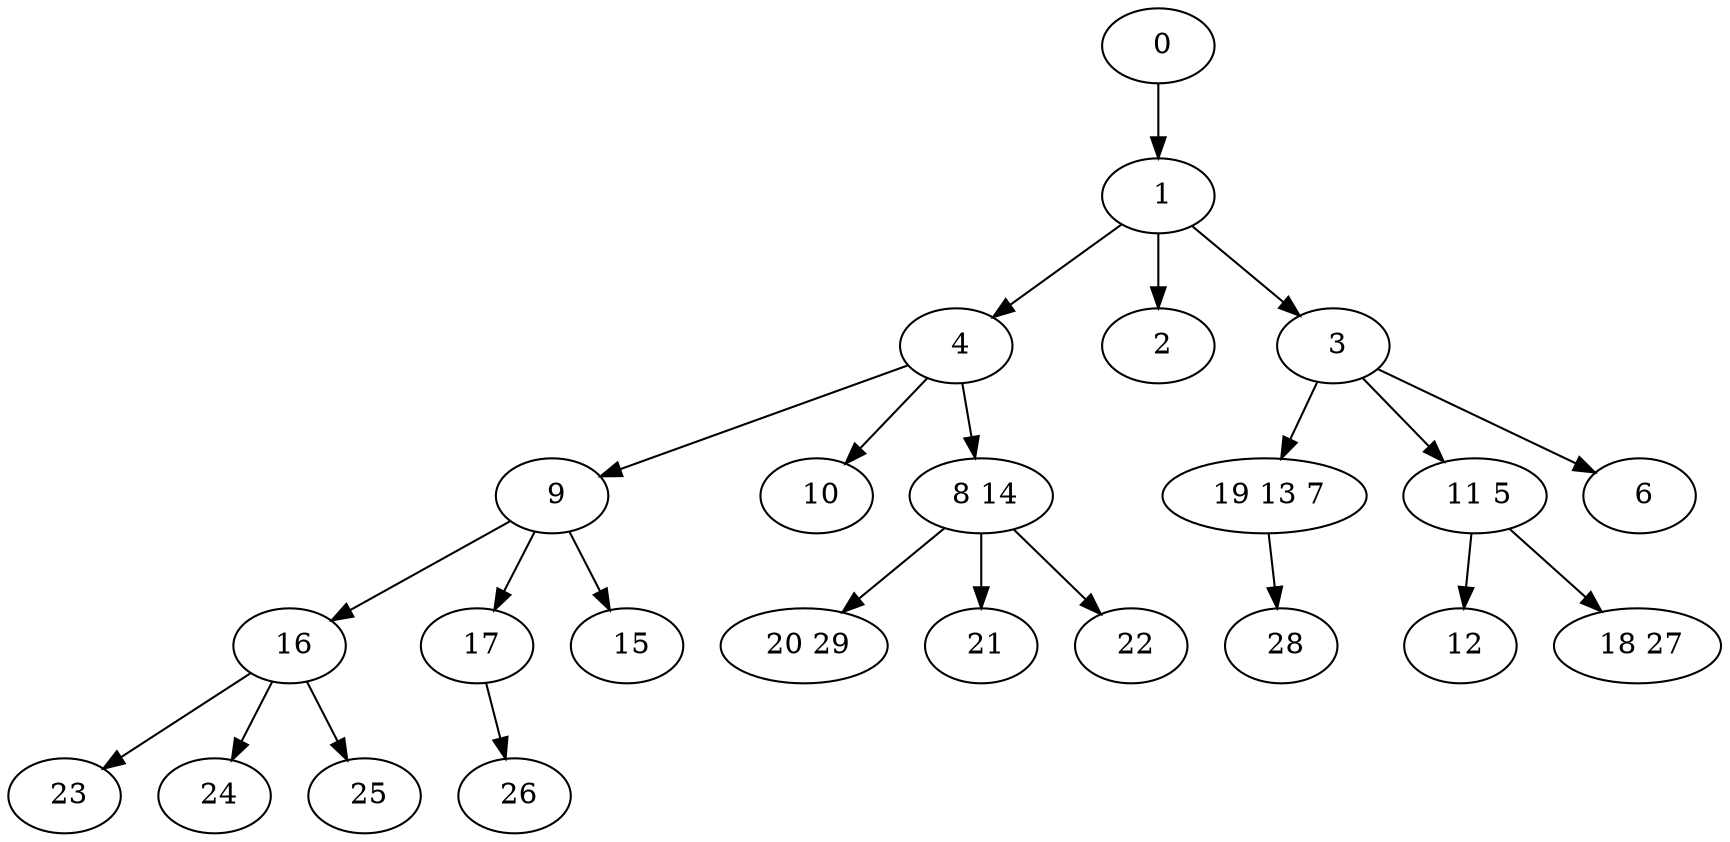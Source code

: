 digraph mytree {
" 0" -> " 1";
" 1" -> " 4";
" 1" -> " 2";
" 1" -> " 3";
" 20 29";
" 4" -> " 9";
" 4" -> " 10";
" 4" -> " 8 14";
" 2";
" 3" -> " 19 13 7";
" 3" -> " 11 5";
" 3" -> " 6";
" 19 13 7" -> " 28";
" 11 5" -> " 12";
" 11 5" -> " 18 27";
" 9" -> " 16";
" 9" -> " 17";
" 9" -> " 15";
" 10";
" 8 14" -> " 20 29";
" 8 14" -> " 21";
" 8 14" -> " 22";
" 16" -> " 23";
" 16" -> " 24";
" 16" -> " 25";
" 17" -> " 26";
" 15";
" 23";
" 24";
" 25";
" 26";
" 21";
" 22";
" 28";
" 12";
" 18 27";
" 6";
}

